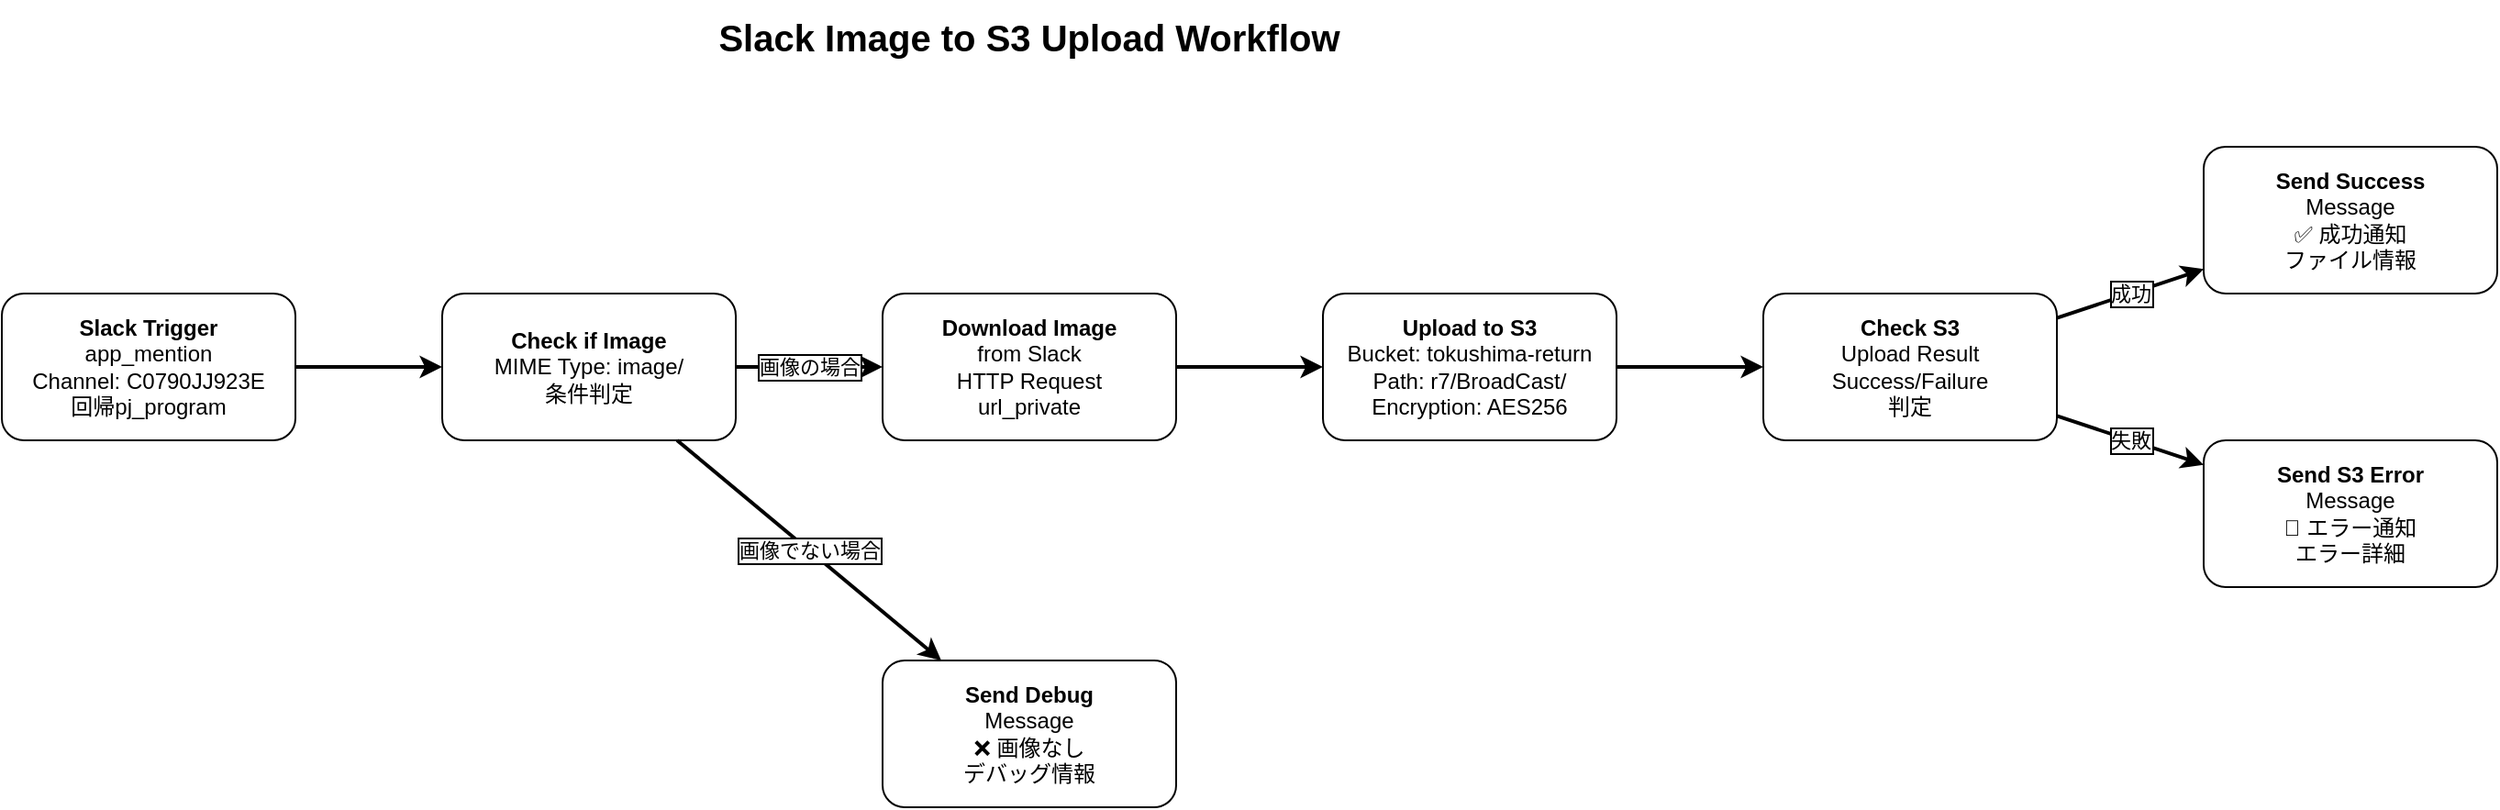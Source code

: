 <mxfile>
    <diagram name="Slack Image to S3 Upload Workflow" id="workflow-diagram">
        <mxGraphModel dx="114" dy="151" grid="1" gridSize="10" guides="1" tooltips="1" connect="1" arrows="1" fold="1" page="1" pageScale="1" pageWidth="1169" pageHeight="827" background="#ffffff" math="0" shadow="0">
            <root>
                <mxCell id="0"/>
                <mxCell id="1" parent="0"/>
                <mxCell id="slack-trigger" value="&lt;b&gt;Slack Trigger&lt;/b&gt;&lt;br&gt;app_mention&lt;br&gt;Channel: C0790JJ923E&lt;br&gt;回帰pj_program" style="rounded=1;whiteSpace=wrap;html=1;fillColor=#ffffff;strokeColor=#000000;fontSize=12;fontColor=#000000;" parent="1" vertex="1">
                    <mxGeometry x="40" y="200" width="160" height="80" as="geometry"/>
                </mxCell>
                <mxCell id="check-image" value="&lt;b&gt;Check if Image&lt;/b&gt;&lt;br&gt;MIME Type: image/&lt;br&gt;条件判定" style="rounded=1;whiteSpace=wrap;html=1;fillColor=#ffffff;strokeColor=#000000;fontSize=12;fontColor=#000000;" parent="1" vertex="1">
                    <mxGeometry x="280" y="200" width="160" height="80" as="geometry"/>
                </mxCell>
                <mxCell id="download-image" value="&lt;b&gt;Download Image&lt;/b&gt;&lt;br&gt;from Slack&lt;br&gt;HTTP Request&lt;br&gt;url_private" style="rounded=1;whiteSpace=wrap;html=1;fillColor=#ffffff;strokeColor=#000000;fontSize=12;fontColor=#000000;" parent="1" vertex="1">
                    <mxGeometry x="520" y="200" width="160" height="80" as="geometry"/>
                </mxCell>
                <mxCell id="upload-s3" value="&lt;b&gt;Upload to S3&lt;/b&gt;&lt;br&gt;Bucket: tokushima-return&lt;br&gt;Path: r7/BroadCast/&lt;br&gt;Encryption: AES256" style="rounded=1;whiteSpace=wrap;html=1;fillColor=#ffffff;strokeColor=#000000;fontSize=12;fontColor=#000000;" parent="1" vertex="1">
                    <mxGeometry x="760" y="200" width="160" height="80" as="geometry"/>
                </mxCell>
                <mxCell id="check-s3-result" value="&lt;b&gt;Check S3&lt;/b&gt;&lt;br&gt;Upload Result&lt;br&gt;Success/Failure&lt;br&gt;判定" style="rounded=1;whiteSpace=wrap;html=1;fillColor=#ffffff;strokeColor=#000000;fontSize=12;fontColor=#000000;" parent="1" vertex="1">
                    <mxGeometry x="1000" y="200" width="160" height="80" as="geometry"/>
                </mxCell>
                <mxCell id="success-message" value="&lt;b&gt;Send Success&lt;/b&gt;&lt;br&gt;Message&lt;br&gt;✅ 成功通知&lt;br&gt;ファイル情報" style="rounded=1;whiteSpace=wrap;html=1;fillColor=#ffffff;strokeColor=#000000;fontSize=12;fontColor=#000000;" parent="1" vertex="1">
                    <mxGeometry x="1240" y="120" width="160" height="80" as="geometry"/>
                </mxCell>
                <mxCell id="s3-error-message" value="&lt;b&gt;Send S3 Error&lt;/b&gt;&lt;br&gt;Message&lt;br&gt;🚨 エラー通知&lt;br&gt;エラー詳細" style="rounded=1;whiteSpace=wrap;html=1;fillColor=#ffffff;strokeColor=#000000;fontSize=12;fontColor=#000000;" parent="1" vertex="1">
                    <mxGeometry x="1240" y="280" width="160" height="80" as="geometry"/>
                </mxCell>
                <mxCell id="debug-message" value="&lt;b&gt;Send Debug&lt;/b&gt;&lt;br&gt;Message&lt;br&gt;❌ 画像なし&lt;br&gt;デバッグ情報" style="rounded=1;whiteSpace=wrap;html=1;fillColor=#ffffff;strokeColor=#000000;fontSize=12;fontColor=#000000;" parent="1" vertex="1">
                    <mxGeometry x="520" y="400" width="160" height="80" as="geometry"/>
                </mxCell>
                <mxCell id="conn1" value="" style="endArrow=classic;html=1;rounded=0;strokeWidth=2;strokeColor=#000000;fontColor=#000000;" parent="1" source="slack-trigger" target="check-image" edge="1">
                    <mxGeometry width="50" height="50" relative="1" as="geometry">
                        <mxPoint x="200" y="240" as="sourcePoint"/>
                        <mxPoint x="280" y="240" as="targetPoint"/>
                    </mxGeometry>
                </mxCell>
                <mxCell id="conn2" value="画像の場合" style="endArrow=classic;html=1;rounded=0;strokeWidth=2;strokeColor=#000000;fontColor=#000000;labelBackgroundColor=#ffffff;labelBorderColor=#000000;" parent="1" source="check-image" target="download-image" edge="1">
                    <mxGeometry width="50" height="50" relative="1" as="geometry">
                        <mxPoint x="440" y="240" as="sourcePoint"/>
                        <mxPoint x="520" y="240" as="targetPoint"/>
                    </mxGeometry>
                </mxCell>
                <mxCell id="conn3" value="画像でない場合" style="endArrow=classic;html=1;rounded=0;strokeWidth=2;strokeColor=#000000;fontColor=#000000;labelBackgroundColor=#ffffff;labelBorderColor=#000000;" parent="1" source="check-image" target="debug-message" edge="1">
                    <mxGeometry width="50" height="50" relative="1" as="geometry">
                        <mxPoint x="360" y="280" as="sourcePoint"/>
                        <mxPoint x="520" y="400" as="targetPoint"/>
                    </mxGeometry>
                </mxCell>
                <mxCell id="conn4" value="" style="endArrow=classic;html=1;rounded=0;strokeWidth=2;strokeColor=#000000;fontColor=#000000;" parent="1" source="download-image" target="upload-s3" edge="1">
                    <mxGeometry width="50" height="50" relative="1" as="geometry">
                        <mxPoint x="680" y="240" as="sourcePoint"/>
                        <mxPoint x="760" y="240" as="targetPoint"/>
                    </mxGeometry>
                </mxCell>
                <mxCell id="conn5" value="" style="endArrow=classic;html=1;rounded=0;strokeWidth=2;strokeColor=#000000;fontColor=#000000;" parent="1" source="upload-s3" target="check-s3-result" edge="1">
                    <mxGeometry width="50" height="50" relative="1" as="geometry">
                        <mxPoint x="920" y="240" as="sourcePoint"/>
                        <mxPoint x="1000" y="240" as="targetPoint"/>
                    </mxGeometry>
                </mxCell>
                <mxCell id="conn6" value="成功" style="endArrow=classic;html=1;rounded=0;strokeWidth=2;strokeColor=#000000;fontColor=#000000;labelBackgroundColor=#ffffff;labelBorderColor=#000000;" parent="1" source="check-s3-result" target="success-message" edge="1">
                    <mxGeometry width="50" height="50" relative="1" as="geometry">
                        <mxPoint x="1160" y="200" as="sourcePoint"/>
                        <mxPoint x="1240" y="160" as="targetPoint"/>
                    </mxGeometry>
                </mxCell>
                <mxCell id="conn7" value="失敗" style="endArrow=classic;html=1;rounded=0;strokeWidth=2;strokeColor=#000000;fontColor=#000000;labelBackgroundColor=#ffffff;labelBorderColor=#000000;" parent="1" source="check-s3-result" target="s3-error-message" edge="1">
                    <mxGeometry width="50" height="50" relative="1" as="geometry">
                        <mxPoint x="1160" y="280" as="sourcePoint"/>
                        <mxPoint x="1240" y="320" as="targetPoint"/>
                    </mxGeometry>
                </mxCell>
                <mxCell id="title" value="Slack Image to S3 Upload Workflow" style="text;html=1;strokeColor=none;fillColor=none;align=center;verticalAlign=middle;whiteSpace=wrap;rounded=0;fontSize=20;fontStyle=1;fontColor=#000000;" parent="1" vertex="1">
                    <mxGeometry x="400" y="40" width="400" height="40" as="geometry"/>
                </mxCell>
            </root>
        </mxGraphModel>
    </diagram>
</mxfile>